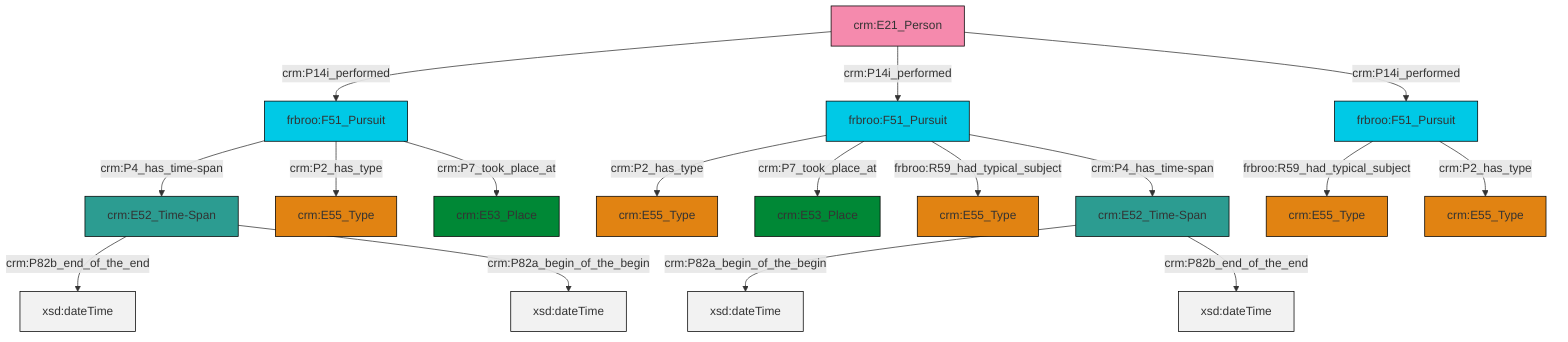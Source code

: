 graph TD
classDef Literal fill:#f2f2f2,stroke:#000000;
classDef CRM_Entity fill:#FFFFFF,stroke:#000000;
classDef Temporal_Entity fill:#00C9E6, stroke:#000000;
classDef Type fill:#E18312, stroke:#000000;
classDef Time-Span fill:#2C9C91, stroke:#000000;
classDef Appellation fill:#FFEB7F, stroke:#000000;
classDef Place fill:#008836, stroke:#000000;
classDef Persistent_Item fill:#B266B2, stroke:#000000;
classDef Conceptual_Object fill:#FFD700, stroke:#000000;
classDef Physical_Thing fill:#D2B48C, stroke:#000000;
classDef Actor fill:#f58aad, stroke:#000000;
classDef PC_Classes fill:#4ce600, stroke:#000000;
classDef Multi fill:#cccccc,stroke:#000000;

0["crm:E52_Time-Span"]:::Time-Span -->|crm:P82b_end_of_the_end| 1[xsd:dateTime]:::Literal
2["crm:E52_Time-Span"]:::Time-Span -->|crm:P82a_begin_of_the_begin| 3[xsd:dateTime]:::Literal
10["crm:E21_Person"]:::Actor -->|crm:P14i_performed| 11["frbroo:F51_Pursuit"]:::Temporal_Entity
13["frbroo:F51_Pursuit"]:::Temporal_Entity -->|crm:P2_has_type| 4["crm:E55_Type"]:::Type
11["frbroo:F51_Pursuit"]:::Temporal_Entity -->|crm:P4_has_time-span| 0["crm:E52_Time-Span"]:::Time-Span
13["frbroo:F51_Pursuit"]:::Temporal_Entity -->|crm:P7_took_place_at| 15["crm:E53_Place"]:::Place
16["frbroo:F51_Pursuit"]:::Temporal_Entity -->|frbroo:R59_had_typical_subject| 17["crm:E55_Type"]:::Type
2["crm:E52_Time-Span"]:::Time-Span -->|crm:P82b_end_of_the_end| 26[xsd:dateTime]:::Literal
13["frbroo:F51_Pursuit"]:::Temporal_Entity -->|frbroo:R59_had_typical_subject| 20["crm:E55_Type"]:::Type
10["crm:E21_Person"]:::Actor -->|crm:P14i_performed| 13["frbroo:F51_Pursuit"]:::Temporal_Entity
11["frbroo:F51_Pursuit"]:::Temporal_Entity -->|crm:P2_has_type| 6["crm:E55_Type"]:::Type
13["frbroo:F51_Pursuit"]:::Temporal_Entity -->|crm:P4_has_time-span| 2["crm:E52_Time-Span"]:::Time-Span
10["crm:E21_Person"]:::Actor -->|crm:P14i_performed| 16["frbroo:F51_Pursuit"]:::Temporal_Entity
16["frbroo:F51_Pursuit"]:::Temporal_Entity -->|crm:P2_has_type| 8["crm:E55_Type"]:::Type
0["crm:E52_Time-Span"]:::Time-Span -->|crm:P82a_begin_of_the_begin| 32[xsd:dateTime]:::Literal
11["frbroo:F51_Pursuit"]:::Temporal_Entity -->|crm:P7_took_place_at| 24["crm:E53_Place"]:::Place